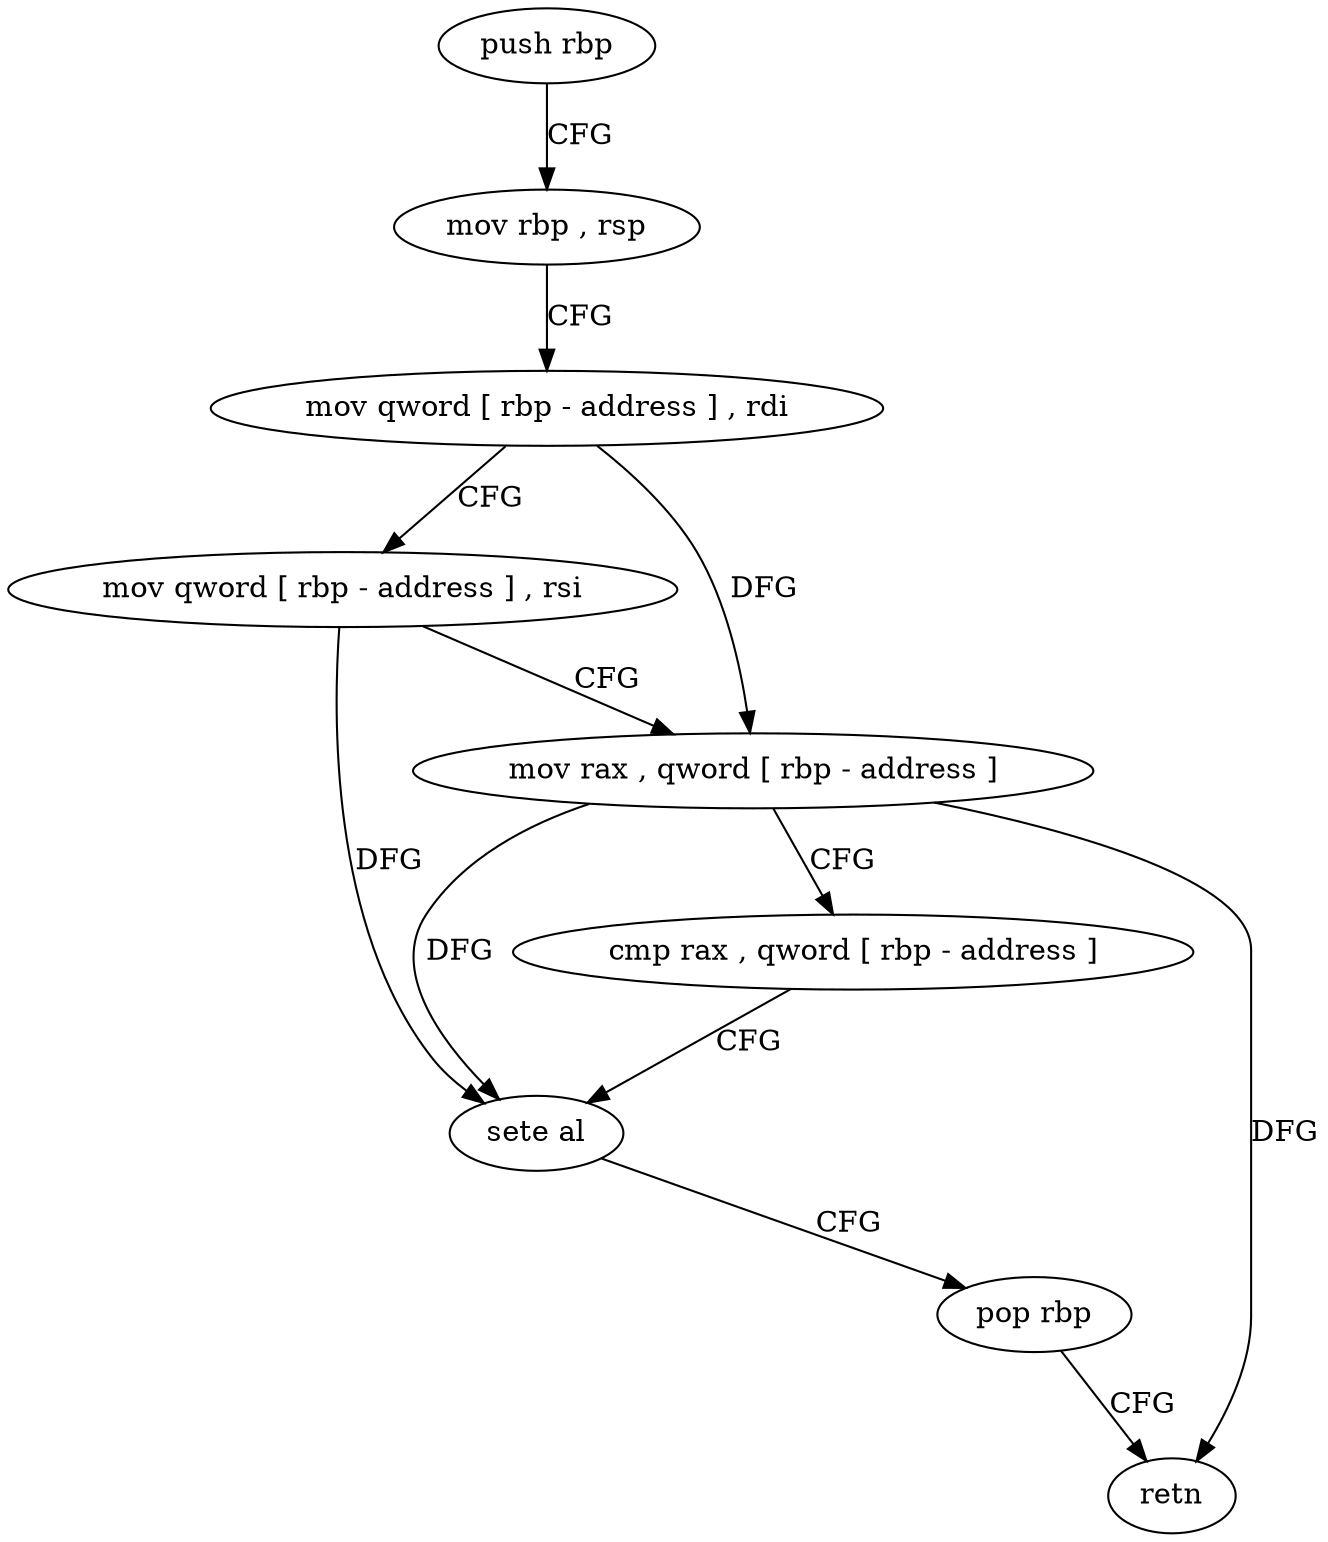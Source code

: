 digraph "func" {
"4305220" [label = "push rbp" ]
"4305221" [label = "mov rbp , rsp" ]
"4305224" [label = "mov qword [ rbp - address ] , rdi" ]
"4305228" [label = "mov qword [ rbp - address ] , rsi" ]
"4305232" [label = "mov rax , qword [ rbp - address ]" ]
"4305236" [label = "cmp rax , qword [ rbp - address ]" ]
"4305240" [label = "sete al" ]
"4305243" [label = "pop rbp" ]
"4305244" [label = "retn" ]
"4305220" -> "4305221" [ label = "CFG" ]
"4305221" -> "4305224" [ label = "CFG" ]
"4305224" -> "4305228" [ label = "CFG" ]
"4305224" -> "4305232" [ label = "DFG" ]
"4305228" -> "4305232" [ label = "CFG" ]
"4305228" -> "4305240" [ label = "DFG" ]
"4305232" -> "4305236" [ label = "CFG" ]
"4305232" -> "4305240" [ label = "DFG" ]
"4305232" -> "4305244" [ label = "DFG" ]
"4305236" -> "4305240" [ label = "CFG" ]
"4305240" -> "4305243" [ label = "CFG" ]
"4305243" -> "4305244" [ label = "CFG" ]
}

